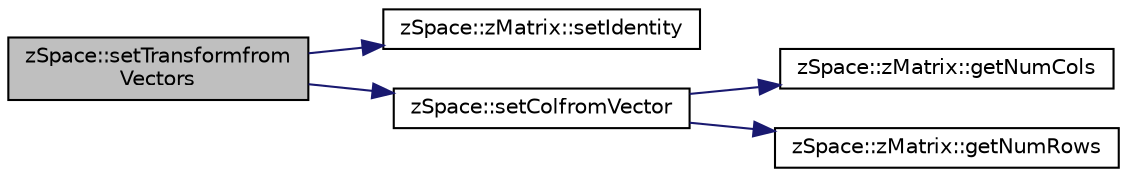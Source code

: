 digraph "zSpace::setTransformfromVectors"
{
 // LATEX_PDF_SIZE
  edge [fontname="Helvetica",fontsize="10",labelfontname="Helvetica",labelfontsize="10"];
  node [fontname="Helvetica",fontsize="10",shape=record];
  rankdir="LR";
  Node171 [label="zSpace::setTransformfrom\lVectors",height=0.2,width=0.4,color="black", fillcolor="grey75", style="filled", fontcolor="black",tooltip="This method returns the 4X4 tranformation matrix to change the origin to the input vector."];
  Node171 -> Node172 [color="midnightblue",fontsize="10",style="solid",fontname="Helvetica"];
  Node172 [label="zSpace::zMatrix::setIdentity",height=0.2,width=0.4,color="black", fillcolor="white", style="filled",URL="$classz_space_1_1z_matrix.html#a6dbef309a8f7a801bb28909c90ce0de1",tooltip="This method sets the matrix to identity if it is a square matrix."];
  Node171 -> Node173 [color="midnightblue",fontsize="10",style="solid",fontname="Helvetica"];
  Node173 [label="zSpace::setColfromVector",height=0.2,width=0.4,color="black", fillcolor="white", style="filled",URL="$group__z_vector_matrix_utilities.html#ga932fb861eec8fc3361b036e329d1a74f",tooltip="This method inputs the vector values at the input index of the 4X4 tranformation matrix."];
  Node173 -> Node174 [color="midnightblue",fontsize="10",style="solid",fontname="Helvetica"];
  Node174 [label="zSpace::zMatrix::getNumCols",height=0.2,width=0.4,color="black", fillcolor="white", style="filled",URL="$classz_space_1_1z_matrix.html#a9f99bbcdb6224e24488e8e01d51937be",tooltip="This method gets the number of columns in the matrix."];
  Node173 -> Node175 [color="midnightblue",fontsize="10",style="solid",fontname="Helvetica"];
  Node175 [label="zSpace::zMatrix::getNumRows",height=0.2,width=0.4,color="black", fillcolor="white", style="filled",URL="$classz_space_1_1z_matrix.html#ae85a1183dc320f27fca7608431d5c4f5",tooltip="This method gets the number of rows in the matrix."];
}
